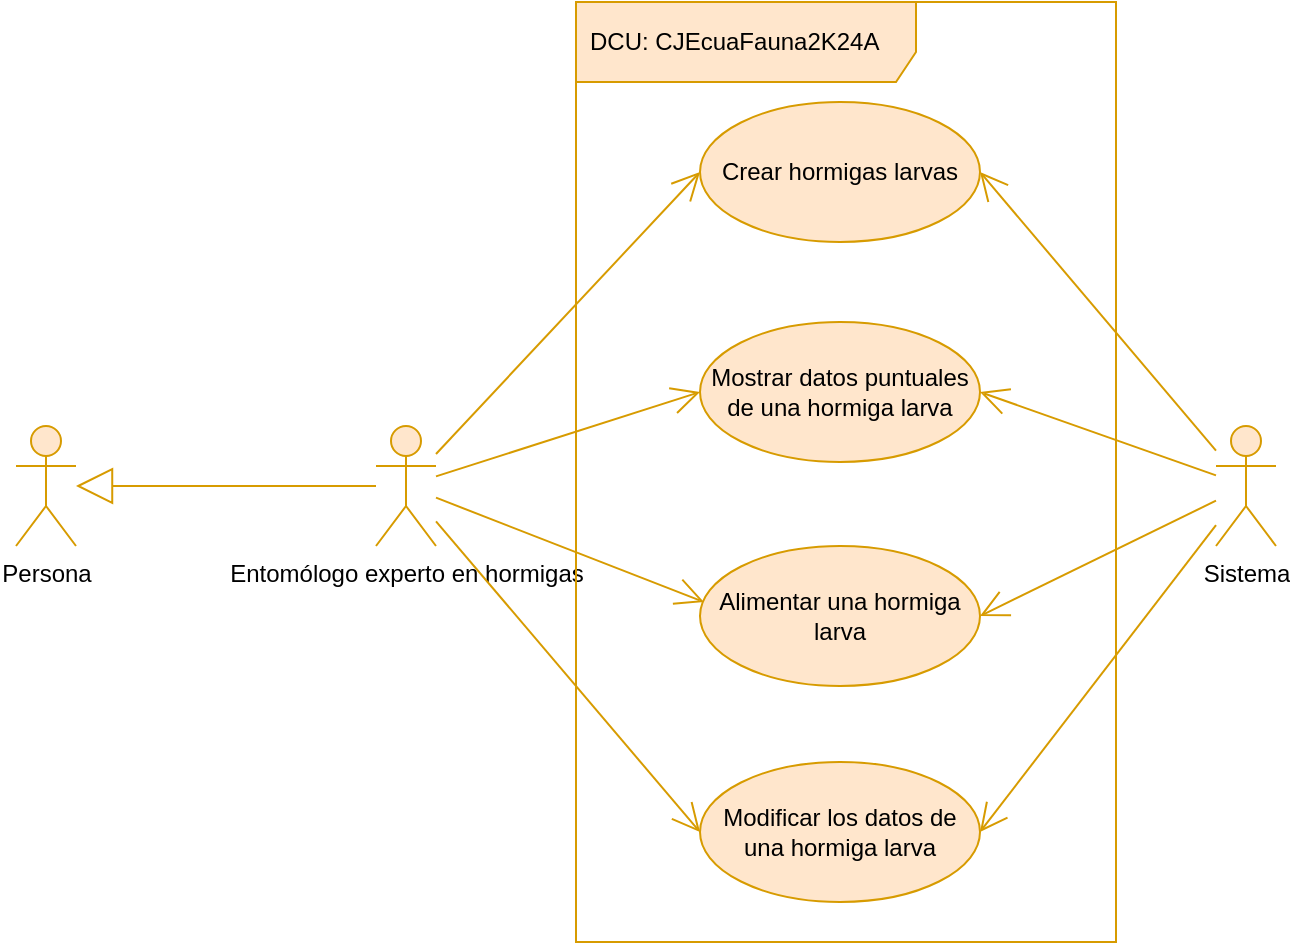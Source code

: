 <mxfile>
    <diagram id="eMP-LIbkkJHZeF5Jcy0h" name="Page-1">
        <mxGraphModel dx="832" dy="475" grid="1" gridSize="10" guides="1" tooltips="1" connect="1" arrows="1" fold="1" page="1" pageScale="1" pageWidth="850" pageHeight="1100" math="0" shadow="0">
            <root>
                <mxCell id="0"/>
                <mxCell id="1" parent="0"/>
                <mxCell id="2" value="Entomólogo experto en hormigas" style="shape=umlActor;verticalLabelPosition=bottom;verticalAlign=top;html=1;fillColor=#ffe6cc;strokeColor=#d79b00;" vertex="1" parent="1">
                    <mxGeometry x="240" y="242" width="30" height="60" as="geometry"/>
                </mxCell>
                <mxCell id="6" value="Persona" style="shape=umlActor;verticalLabelPosition=bottom;verticalAlign=top;html=1;fillColor=#ffe6cc;strokeColor=#d79b00;" vertex="1" parent="1">
                    <mxGeometry x="60" y="242" width="30" height="60" as="geometry"/>
                </mxCell>
                <mxCell id="9" value="" style="endArrow=block;endSize=16;endFill=0;html=1;fillColor=#ffe6cc;strokeColor=#d79b00;" edge="1" parent="1" source="2" target="6">
                    <mxGeometry width="160" relative="1" as="geometry">
                        <mxPoint x="255" y="266" as="sourcePoint"/>
                        <mxPoint x="110" y="383.812" as="targetPoint"/>
                    </mxGeometry>
                </mxCell>
                <mxCell id="10" value="Crear hormigas larvas" style="ellipse;whiteSpace=wrap;html=1;fillColor=#ffe6cc;strokeColor=#d79b00;" vertex="1" parent="1">
                    <mxGeometry x="402" y="80" width="140" height="70" as="geometry"/>
                </mxCell>
                <mxCell id="11" value="Alimentar una hormiga larva" style="ellipse;whiteSpace=wrap;html=1;fillColor=#ffe6cc;strokeColor=#d79b00;" vertex="1" parent="1">
                    <mxGeometry x="402" y="302" width="140" height="70" as="geometry"/>
                </mxCell>
                <mxCell id="12" value="Modificar los datos de una hormiga larva" style="ellipse;whiteSpace=wrap;html=1;fillColor=#ffe6cc;strokeColor=#d79b00;" vertex="1" parent="1">
                    <mxGeometry x="402" y="410" width="140" height="70" as="geometry"/>
                </mxCell>
                <mxCell id="13" value="Mostrar datos puntuales de una hormiga larva" style="ellipse;whiteSpace=wrap;html=1;fillColor=#ffe6cc;strokeColor=#d79b00;" vertex="1" parent="1">
                    <mxGeometry x="402" y="190" width="140" height="70" as="geometry"/>
                </mxCell>
                <mxCell id="14" value="" style="endArrow=open;endFill=1;endSize=12;html=1;entryX=0;entryY=0.5;entryDx=0;entryDy=0;fillColor=#ffe6cc;strokeColor=#d79b00;" edge="1" parent="1" source="2" target="10">
                    <mxGeometry width="160" relative="1" as="geometry">
                        <mxPoint x="255" y="204" as="sourcePoint"/>
                        <mxPoint x="390" y="105" as="targetPoint"/>
                    </mxGeometry>
                </mxCell>
                <mxCell id="15" value="" style="endArrow=open;endFill=1;endSize=12;html=1;entryX=0;entryY=0.5;entryDx=0;entryDy=0;fillColor=#ffe6cc;strokeColor=#d79b00;" edge="1" parent="1" source="2" target="13">
                    <mxGeometry width="160" relative="1" as="geometry">
                        <mxPoint x="265" y="214" as="sourcePoint"/>
                        <mxPoint x="400" y="115" as="targetPoint"/>
                    </mxGeometry>
                </mxCell>
                <mxCell id="16" value="" style="endArrow=open;endFill=1;endSize=12;html=1;entryX=0.014;entryY=0.4;entryDx=0;entryDy=0;fillColor=#ffe6cc;strokeColor=#d79b00;entryPerimeter=0;" edge="1" parent="1" source="2" target="11">
                    <mxGeometry width="160" relative="1" as="geometry">
                        <mxPoint x="275" y="224" as="sourcePoint"/>
                        <mxPoint x="410" y="125" as="targetPoint"/>
                    </mxGeometry>
                </mxCell>
                <mxCell id="17" value="" style="endArrow=open;endFill=1;endSize=12;html=1;entryX=0;entryY=0.5;entryDx=0;entryDy=0;fillColor=#ffe6cc;strokeColor=#d79b00;" edge="1" parent="1" source="2" target="12">
                    <mxGeometry width="160" relative="1" as="geometry">
                        <mxPoint x="285" y="234" as="sourcePoint"/>
                        <mxPoint x="420" y="135" as="targetPoint"/>
                    </mxGeometry>
                </mxCell>
                <mxCell id="18" value="Sistema" style="shape=umlActor;verticalLabelPosition=bottom;verticalAlign=top;html=1;fillColor=#ffe6cc;strokeColor=#d79b00;" vertex="1" parent="1">
                    <mxGeometry x="660" y="242" width="30" height="60" as="geometry"/>
                </mxCell>
                <mxCell id="19" value="" style="endArrow=open;endFill=1;endSize=12;html=1;entryX=1;entryY=0.5;entryDx=0;entryDy=0;fillColor=#ffe6cc;strokeColor=#d79b00;" edge="1" parent="1" source="18" target="10">
                    <mxGeometry width="160" relative="1" as="geometry">
                        <mxPoint x="280" y="277.204" as="sourcePoint"/>
                        <mxPoint x="412" y="235" as="targetPoint"/>
                    </mxGeometry>
                </mxCell>
                <mxCell id="20" value="" style="endArrow=open;endFill=1;endSize=12;html=1;entryX=1;entryY=0.5;entryDx=0;entryDy=0;fillColor=#ffe6cc;strokeColor=#d79b00;" edge="1" parent="1" source="18" target="13">
                    <mxGeometry width="160" relative="1" as="geometry">
                        <mxPoint x="670" y="264.293" as="sourcePoint"/>
                        <mxPoint x="552" y="125" as="targetPoint"/>
                    </mxGeometry>
                </mxCell>
                <mxCell id="21" value="" style="endArrow=open;endFill=1;endSize=12;html=1;entryX=1;entryY=0.5;entryDx=0;entryDy=0;fillColor=#ffe6cc;strokeColor=#d79b00;" edge="1" parent="1" source="18" target="11">
                    <mxGeometry width="160" relative="1" as="geometry">
                        <mxPoint x="680" y="274.293" as="sourcePoint"/>
                        <mxPoint x="562" y="135" as="targetPoint"/>
                    </mxGeometry>
                </mxCell>
                <mxCell id="22" value="" style="endArrow=open;endFill=1;endSize=12;html=1;entryX=1;entryY=0.5;entryDx=0;entryDy=0;fillColor=#ffe6cc;strokeColor=#d79b00;" edge="1" parent="1" source="18" target="12">
                    <mxGeometry width="160" relative="1" as="geometry">
                        <mxPoint x="690" y="284.293" as="sourcePoint"/>
                        <mxPoint x="572" y="145" as="targetPoint"/>
                    </mxGeometry>
                </mxCell>
                <mxCell id="23" value="DCU: CJEcuaFauna2K24A" style="shape=umlFrame;whiteSpace=wrap;html=1;width=170;height=40;boundedLbl=1;verticalAlign=middle;align=left;spacingLeft=5;fillColor=#ffe6cc;strokeColor=#d79b00;" vertex="1" parent="1">
                    <mxGeometry x="340" y="30" width="270" height="470" as="geometry"/>
                </mxCell>
            </root>
        </mxGraphModel>
    </diagram>
</mxfile>